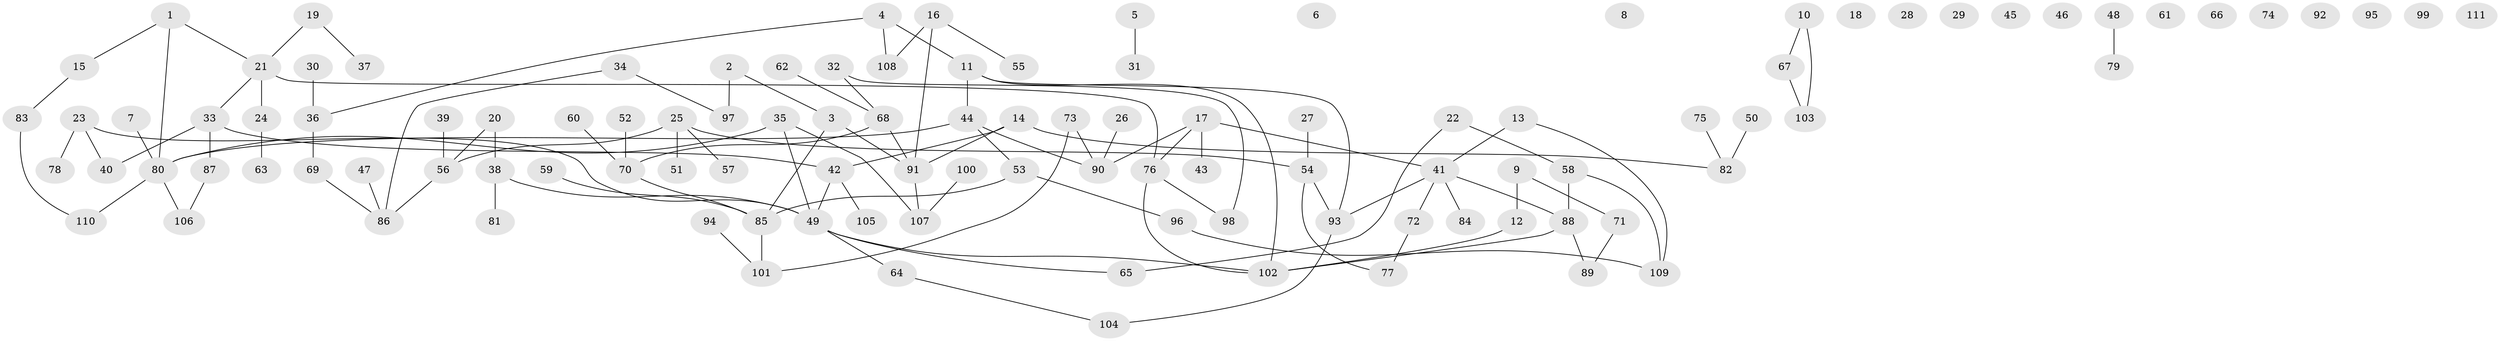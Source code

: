 // Generated by graph-tools (version 1.1) at 2025/33/03/09/25 02:33:33]
// undirected, 111 vertices, 118 edges
graph export_dot {
graph [start="1"]
  node [color=gray90,style=filled];
  1;
  2;
  3;
  4;
  5;
  6;
  7;
  8;
  9;
  10;
  11;
  12;
  13;
  14;
  15;
  16;
  17;
  18;
  19;
  20;
  21;
  22;
  23;
  24;
  25;
  26;
  27;
  28;
  29;
  30;
  31;
  32;
  33;
  34;
  35;
  36;
  37;
  38;
  39;
  40;
  41;
  42;
  43;
  44;
  45;
  46;
  47;
  48;
  49;
  50;
  51;
  52;
  53;
  54;
  55;
  56;
  57;
  58;
  59;
  60;
  61;
  62;
  63;
  64;
  65;
  66;
  67;
  68;
  69;
  70;
  71;
  72;
  73;
  74;
  75;
  76;
  77;
  78;
  79;
  80;
  81;
  82;
  83;
  84;
  85;
  86;
  87;
  88;
  89;
  90;
  91;
  92;
  93;
  94;
  95;
  96;
  97;
  98;
  99;
  100;
  101;
  102;
  103;
  104;
  105;
  106;
  107;
  108;
  109;
  110;
  111;
  1 -- 15;
  1 -- 21;
  1 -- 80;
  2 -- 3;
  2 -- 97;
  3 -- 85;
  3 -- 91;
  4 -- 11;
  4 -- 36;
  4 -- 108;
  5 -- 31;
  7 -- 80;
  9 -- 12;
  9 -- 71;
  10 -- 67;
  10 -- 103;
  11 -- 44;
  11 -- 93;
  11 -- 102;
  12 -- 102;
  13 -- 41;
  13 -- 109;
  14 -- 42;
  14 -- 82;
  14 -- 91;
  15 -- 83;
  16 -- 55;
  16 -- 91;
  16 -- 108;
  17 -- 41;
  17 -- 43;
  17 -- 76;
  17 -- 90;
  19 -- 21;
  19 -- 37;
  20 -- 38;
  20 -- 56;
  21 -- 24;
  21 -- 33;
  21 -- 76;
  22 -- 58;
  22 -- 65;
  23 -- 40;
  23 -- 49;
  23 -- 78;
  24 -- 63;
  25 -- 51;
  25 -- 54;
  25 -- 56;
  25 -- 57;
  26 -- 90;
  27 -- 54;
  30 -- 36;
  32 -- 68;
  32 -- 98;
  33 -- 40;
  33 -- 42;
  33 -- 87;
  34 -- 86;
  34 -- 97;
  35 -- 49;
  35 -- 80;
  35 -- 107;
  36 -- 69;
  38 -- 49;
  38 -- 81;
  39 -- 56;
  41 -- 72;
  41 -- 84;
  41 -- 88;
  41 -- 93;
  42 -- 49;
  42 -- 105;
  44 -- 53;
  44 -- 80;
  44 -- 90;
  47 -- 86;
  48 -- 79;
  49 -- 64;
  49 -- 65;
  49 -- 102;
  50 -- 82;
  52 -- 70;
  53 -- 85;
  53 -- 96;
  54 -- 77;
  54 -- 93;
  56 -- 86;
  58 -- 88;
  58 -- 109;
  59 -- 85;
  60 -- 70;
  62 -- 68;
  64 -- 104;
  67 -- 103;
  68 -- 70;
  68 -- 91;
  69 -- 86;
  70 -- 85;
  71 -- 89;
  72 -- 77;
  73 -- 90;
  73 -- 101;
  75 -- 82;
  76 -- 98;
  76 -- 102;
  80 -- 106;
  80 -- 110;
  83 -- 110;
  85 -- 101;
  87 -- 106;
  88 -- 89;
  88 -- 102;
  91 -- 107;
  93 -- 104;
  94 -- 101;
  96 -- 109;
  100 -- 107;
}
